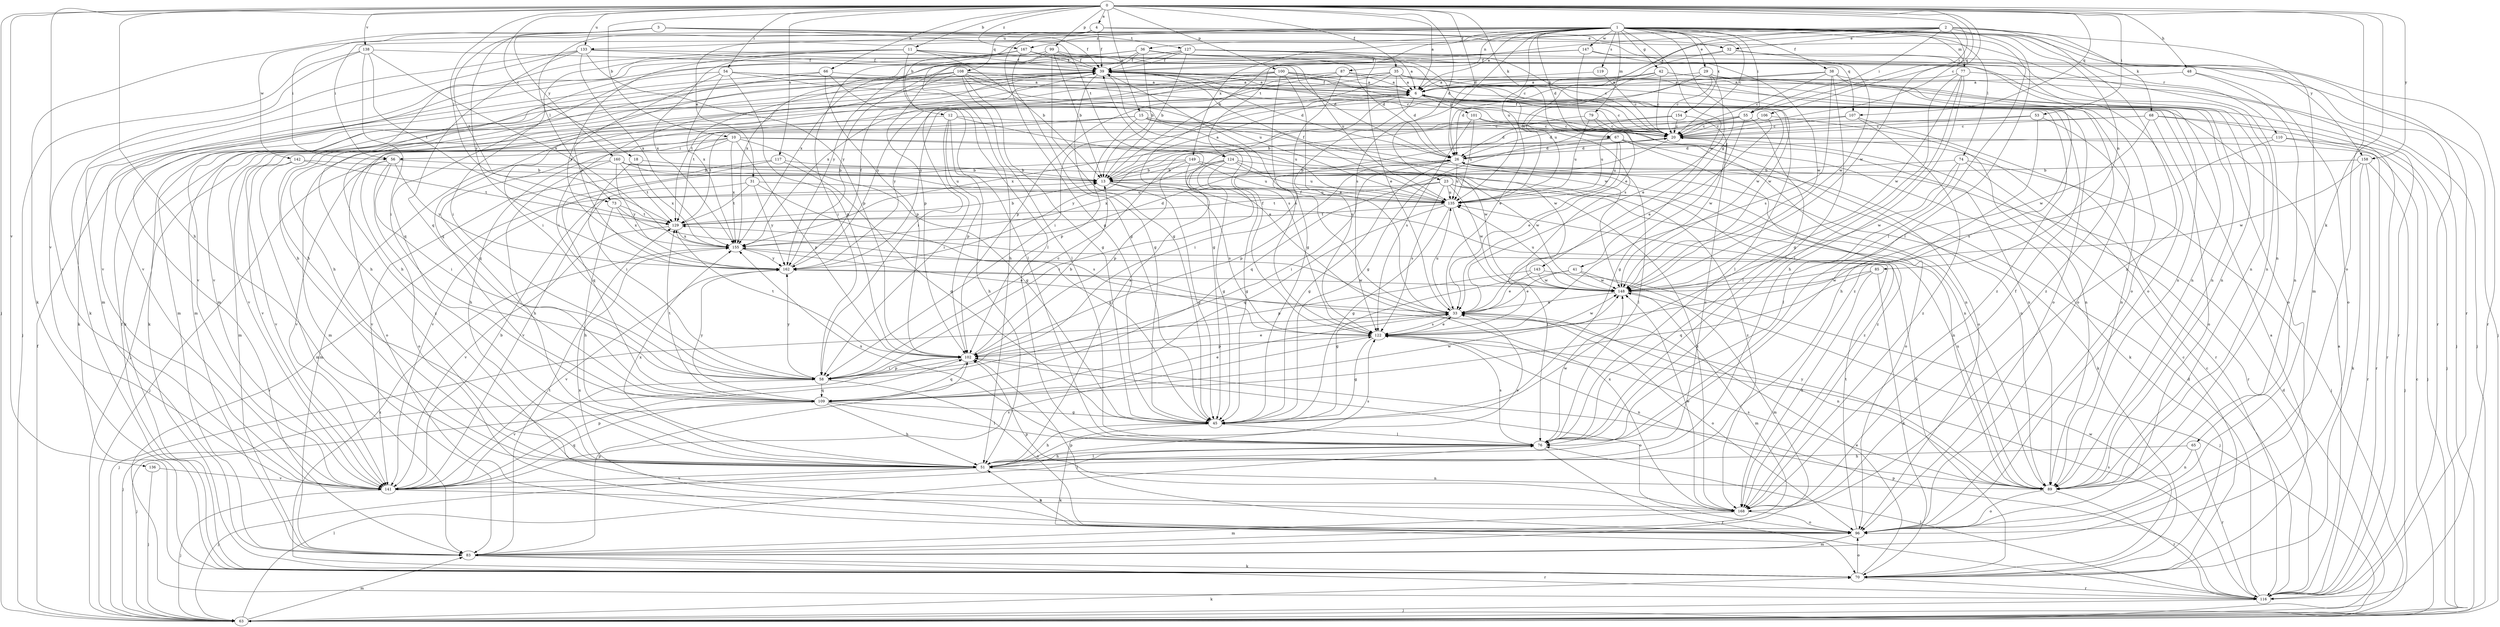 strict digraph  {
0;
1;
2;
3;
4;
6;
10;
11;
12;
13;
15;
18;
20;
23;
26;
29;
31;
32;
33;
35;
36;
38;
39;
41;
42;
45;
48;
51;
53;
54;
55;
56;
58;
63;
65;
66;
67;
68;
70;
73;
74;
76;
77;
79;
83;
85;
87;
89;
96;
99;
100;
101;
102;
106;
107;
108;
109;
110;
116;
117;
119;
122;
124;
127;
129;
133;
135;
136;
138;
141;
142;
143;
147;
148;
149;
154;
155;
158;
160;
162;
167;
168;
0 -> 4  [label=a];
0 -> 6  [label=a];
0 -> 10  [label=b];
0 -> 11  [label=b];
0 -> 15  [label=c];
0 -> 18  [label=c];
0 -> 20  [label=c];
0 -> 23  [label=d];
0 -> 26  [label=d];
0 -> 35  [label=f];
0 -> 48  [label=h];
0 -> 51  [label=h];
0 -> 53  [label=i];
0 -> 54  [label=i];
0 -> 55  [label=i];
0 -> 63  [label=j];
0 -> 65  [label=k];
0 -> 66  [label=k];
0 -> 67  [label=k];
0 -> 73  [label=l];
0 -> 96  [label=o];
0 -> 99  [label=p];
0 -> 100  [label=p];
0 -> 106  [label=q];
0 -> 107  [label=q];
0 -> 117  [label=s];
0 -> 133  [label=u];
0 -> 136  [label=v];
0 -> 138  [label=v];
0 -> 141  [label=v];
0 -> 158  [label=y];
0 -> 167  [label=z];
1 -> 6  [label=a];
1 -> 12  [label=b];
1 -> 20  [label=c];
1 -> 29  [label=e];
1 -> 36  [label=f];
1 -> 38  [label=f];
1 -> 41  [label=g];
1 -> 42  [label=g];
1 -> 55  [label=i];
1 -> 67  [label=k];
1 -> 73  [label=l];
1 -> 74  [label=l];
1 -> 76  [label=l];
1 -> 77  [label=m];
1 -> 79  [label=m];
1 -> 85  [label=n];
1 -> 87  [label=n];
1 -> 110  [label=r];
1 -> 116  [label=r];
1 -> 119  [label=s];
1 -> 122  [label=s];
1 -> 124  [label=t];
1 -> 133  [label=u];
1 -> 135  [label=u];
1 -> 142  [label=w];
1 -> 143  [label=w];
1 -> 147  [label=w];
1 -> 149  [label=x];
1 -> 154  [label=x];
1 -> 158  [label=y];
1 -> 167  [label=z];
2 -> 6  [label=a];
2 -> 13  [label=b];
2 -> 26  [label=d];
2 -> 31  [label=e];
2 -> 32  [label=e];
2 -> 55  [label=i];
2 -> 56  [label=i];
2 -> 68  [label=k];
2 -> 76  [label=l];
2 -> 83  [label=m];
2 -> 148  [label=w];
2 -> 168  [label=z];
3 -> 39  [label=f];
3 -> 56  [label=i];
3 -> 70  [label=k];
3 -> 107  [label=q];
3 -> 124  [label=t];
3 -> 127  [label=t];
3 -> 160  [label=y];
3 -> 162  [label=y];
4 -> 32  [label=e];
4 -> 39  [label=f];
4 -> 45  [label=g];
4 -> 89  [label=n];
4 -> 108  [label=q];
4 -> 129  [label=t];
6 -> 20  [label=c];
6 -> 33  [label=e];
6 -> 39  [label=f];
6 -> 63  [label=j];
6 -> 76  [label=l];
6 -> 101  [label=p];
6 -> 122  [label=s];
6 -> 129  [label=t];
6 -> 162  [label=y];
10 -> 45  [label=g];
10 -> 51  [label=h];
10 -> 56  [label=i];
10 -> 89  [label=n];
10 -> 96  [label=o];
10 -> 102  [label=p];
10 -> 148  [label=w];
10 -> 155  [label=x];
11 -> 13  [label=b];
11 -> 26  [label=d];
11 -> 39  [label=f];
11 -> 51  [label=h];
11 -> 58  [label=i];
11 -> 76  [label=l];
11 -> 135  [label=u];
11 -> 155  [label=x];
11 -> 162  [label=y];
12 -> 20  [label=c];
12 -> 33  [label=e];
12 -> 51  [label=h];
12 -> 58  [label=i];
12 -> 83  [label=m];
12 -> 102  [label=p];
13 -> 6  [label=a];
13 -> 45  [label=g];
13 -> 70  [label=k];
13 -> 122  [label=s];
13 -> 135  [label=u];
15 -> 20  [label=c];
15 -> 83  [label=m];
15 -> 89  [label=n];
15 -> 102  [label=p];
15 -> 109  [label=q];
15 -> 135  [label=u];
15 -> 148  [label=w];
15 -> 168  [label=z];
18 -> 13  [label=b];
18 -> 58  [label=i];
18 -> 155  [label=x];
20 -> 26  [label=d];
20 -> 39  [label=f];
20 -> 109  [label=q];
20 -> 141  [label=v];
23 -> 89  [label=n];
23 -> 116  [label=r];
23 -> 122  [label=s];
23 -> 129  [label=t];
23 -> 135  [label=u];
23 -> 148  [label=w];
23 -> 168  [label=z];
26 -> 13  [label=b];
26 -> 45  [label=g];
26 -> 58  [label=i];
26 -> 70  [label=k];
26 -> 76  [label=l];
26 -> 102  [label=p];
26 -> 135  [label=u];
29 -> 6  [label=a];
29 -> 20  [label=c];
29 -> 26  [label=d];
29 -> 33  [label=e];
29 -> 89  [label=n];
29 -> 96  [label=o];
31 -> 45  [label=g];
31 -> 129  [label=t];
31 -> 135  [label=u];
31 -> 141  [label=v];
31 -> 162  [label=y];
32 -> 39  [label=f];
32 -> 89  [label=n];
32 -> 135  [label=u];
32 -> 148  [label=w];
33 -> 39  [label=f];
33 -> 63  [label=j];
33 -> 89  [label=n];
33 -> 96  [label=o];
33 -> 122  [label=s];
33 -> 135  [label=u];
35 -> 6  [label=a];
35 -> 26  [label=d];
35 -> 45  [label=g];
35 -> 51  [label=h];
35 -> 89  [label=n];
35 -> 96  [label=o];
35 -> 148  [label=w];
35 -> 155  [label=x];
35 -> 162  [label=y];
36 -> 13  [label=b];
36 -> 26  [label=d];
36 -> 39  [label=f];
36 -> 63  [label=j];
36 -> 122  [label=s];
36 -> 141  [label=v];
36 -> 155  [label=x];
36 -> 162  [label=y];
38 -> 6  [label=a];
38 -> 20  [label=c];
38 -> 63  [label=j];
38 -> 76  [label=l];
38 -> 122  [label=s];
38 -> 162  [label=y];
38 -> 168  [label=z];
39 -> 6  [label=a];
39 -> 26  [label=d];
39 -> 45  [label=g];
39 -> 51  [label=h];
39 -> 70  [label=k];
39 -> 83  [label=m];
39 -> 96  [label=o];
39 -> 122  [label=s];
39 -> 141  [label=v];
41 -> 33  [label=e];
41 -> 45  [label=g];
41 -> 83  [label=m];
41 -> 148  [label=w];
42 -> 6  [label=a];
42 -> 20  [label=c];
42 -> 58  [label=i];
42 -> 89  [label=n];
42 -> 116  [label=r];
42 -> 135  [label=u];
45 -> 51  [label=h];
45 -> 70  [label=k];
45 -> 76  [label=l];
48 -> 6  [label=a];
48 -> 89  [label=n];
48 -> 96  [label=o];
51 -> 6  [label=a];
51 -> 20  [label=c];
51 -> 33  [label=e];
51 -> 63  [label=j];
51 -> 76  [label=l];
51 -> 89  [label=n];
51 -> 122  [label=s];
51 -> 141  [label=v];
51 -> 155  [label=x];
53 -> 20  [label=c];
53 -> 51  [label=h];
53 -> 58  [label=i];
53 -> 89  [label=n];
54 -> 6  [label=a];
54 -> 20  [label=c];
54 -> 102  [label=p];
54 -> 109  [label=q];
54 -> 148  [label=w];
54 -> 155  [label=x];
54 -> 162  [label=y];
55 -> 20  [label=c];
55 -> 26  [label=d];
55 -> 45  [label=g];
55 -> 76  [label=l];
55 -> 135  [label=u];
56 -> 13  [label=b];
56 -> 58  [label=i];
56 -> 63  [label=j];
56 -> 96  [label=o];
56 -> 141  [label=v];
56 -> 162  [label=y];
58 -> 20  [label=c];
58 -> 96  [label=o];
58 -> 102  [label=p];
58 -> 109  [label=q];
58 -> 141  [label=v];
58 -> 162  [label=y];
63 -> 20  [label=c];
63 -> 26  [label=d];
63 -> 39  [label=f];
63 -> 70  [label=k];
63 -> 76  [label=l];
63 -> 83  [label=m];
65 -> 51  [label=h];
65 -> 89  [label=n];
65 -> 116  [label=r];
66 -> 6  [label=a];
66 -> 51  [label=h];
66 -> 70  [label=k];
66 -> 76  [label=l];
66 -> 102  [label=p];
67 -> 26  [label=d];
67 -> 33  [label=e];
67 -> 70  [label=k];
67 -> 89  [label=n];
67 -> 135  [label=u];
67 -> 162  [label=y];
67 -> 168  [label=z];
68 -> 20  [label=c];
68 -> 63  [label=j];
68 -> 96  [label=o];
68 -> 116  [label=r];
68 -> 129  [label=t];
68 -> 148  [label=w];
70 -> 6  [label=a];
70 -> 20  [label=c];
70 -> 33  [label=e];
70 -> 39  [label=f];
70 -> 96  [label=o];
70 -> 116  [label=r];
70 -> 148  [label=w];
70 -> 155  [label=x];
73 -> 51  [label=h];
73 -> 122  [label=s];
73 -> 129  [label=t];
73 -> 155  [label=x];
74 -> 13  [label=b];
74 -> 63  [label=j];
74 -> 76  [label=l];
74 -> 116  [label=r];
74 -> 148  [label=w];
76 -> 51  [label=h];
76 -> 116  [label=r];
76 -> 122  [label=s];
76 -> 148  [label=w];
76 -> 155  [label=x];
77 -> 6  [label=a];
77 -> 45  [label=g];
77 -> 51  [label=h];
77 -> 63  [label=j];
77 -> 76  [label=l];
77 -> 148  [label=w];
79 -> 20  [label=c];
79 -> 26  [label=d];
79 -> 96  [label=o];
79 -> 135  [label=u];
83 -> 70  [label=k];
83 -> 102  [label=p];
83 -> 116  [label=r];
83 -> 129  [label=t];
85 -> 70  [label=k];
85 -> 109  [label=q];
85 -> 148  [label=w];
85 -> 168  [label=z];
87 -> 6  [label=a];
87 -> 45  [label=g];
87 -> 58  [label=i];
87 -> 89  [label=n];
87 -> 102  [label=p];
89 -> 96  [label=o];
89 -> 116  [label=r];
89 -> 122  [label=s];
89 -> 135  [label=u];
89 -> 162  [label=y];
96 -> 51  [label=h];
96 -> 83  [label=m];
96 -> 102  [label=p];
96 -> 129  [label=t];
96 -> 155  [label=x];
99 -> 13  [label=b];
99 -> 39  [label=f];
99 -> 45  [label=g];
99 -> 51  [label=h];
99 -> 83  [label=m];
99 -> 96  [label=o];
100 -> 6  [label=a];
100 -> 33  [label=e];
100 -> 58  [label=i];
100 -> 70  [label=k];
100 -> 122  [label=s];
100 -> 141  [label=v];
100 -> 148  [label=w];
100 -> 168  [label=z];
101 -> 20  [label=c];
101 -> 89  [label=n];
101 -> 122  [label=s];
101 -> 135  [label=u];
102 -> 13  [label=b];
102 -> 33  [label=e];
102 -> 58  [label=i];
102 -> 63  [label=j];
102 -> 96  [label=o];
102 -> 109  [label=q];
102 -> 129  [label=t];
106 -> 20  [label=c];
106 -> 33  [label=e];
106 -> 89  [label=n];
106 -> 155  [label=x];
107 -> 13  [label=b];
107 -> 20  [label=c];
107 -> 116  [label=r];
107 -> 168  [label=z];
108 -> 6  [label=a];
108 -> 20  [label=c];
108 -> 45  [label=g];
108 -> 58  [label=i];
108 -> 76  [label=l];
108 -> 83  [label=m];
108 -> 109  [label=q];
108 -> 129  [label=t];
108 -> 135  [label=u];
108 -> 168  [label=z];
109 -> 33  [label=e];
109 -> 45  [label=g];
109 -> 51  [label=h];
109 -> 63  [label=j];
109 -> 76  [label=l];
109 -> 129  [label=t];
109 -> 148  [label=w];
109 -> 162  [label=y];
110 -> 26  [label=d];
110 -> 63  [label=j];
110 -> 116  [label=r];
110 -> 122  [label=s];
116 -> 6  [label=a];
116 -> 20  [label=c];
116 -> 26  [label=d];
116 -> 63  [label=j];
116 -> 76  [label=l];
116 -> 102  [label=p];
116 -> 122  [label=s];
117 -> 13  [label=b];
117 -> 45  [label=g];
117 -> 109  [label=q];
117 -> 141  [label=v];
119 -> 6  [label=a];
119 -> 20  [label=c];
122 -> 33  [label=e];
122 -> 39  [label=f];
122 -> 45  [label=g];
122 -> 89  [label=n];
122 -> 102  [label=p];
122 -> 148  [label=w];
124 -> 13  [label=b];
124 -> 45  [label=g];
124 -> 58  [label=i];
124 -> 96  [label=o];
124 -> 135  [label=u];
124 -> 148  [label=w];
124 -> 155  [label=x];
127 -> 6  [label=a];
127 -> 13  [label=b];
127 -> 20  [label=c];
127 -> 33  [label=e];
127 -> 39  [label=f];
127 -> 102  [label=p];
127 -> 116  [label=r];
127 -> 155  [label=x];
129 -> 13  [label=b];
129 -> 141  [label=v];
129 -> 155  [label=x];
133 -> 39  [label=f];
133 -> 70  [label=k];
133 -> 83  [label=m];
133 -> 89  [label=n];
133 -> 102  [label=p];
133 -> 109  [label=q];
133 -> 155  [label=x];
135 -> 39  [label=f];
135 -> 45  [label=g];
135 -> 76  [label=l];
135 -> 109  [label=q];
135 -> 129  [label=t];
136 -> 63  [label=j];
136 -> 141  [label=v];
138 -> 39  [label=f];
138 -> 58  [label=i];
138 -> 63  [label=j];
138 -> 129  [label=t];
138 -> 141  [label=v];
138 -> 155  [label=x];
141 -> 13  [label=b];
141 -> 63  [label=j];
141 -> 76  [label=l];
141 -> 102  [label=p];
141 -> 109  [label=q];
141 -> 122  [label=s];
141 -> 168  [label=z];
142 -> 13  [label=b];
142 -> 83  [label=m];
142 -> 129  [label=t];
142 -> 141  [label=v];
143 -> 33  [label=e];
143 -> 63  [label=j];
143 -> 102  [label=p];
143 -> 148  [label=w];
147 -> 33  [label=e];
147 -> 39  [label=f];
147 -> 116  [label=r];
147 -> 148  [label=w];
147 -> 162  [label=y];
148 -> 33  [label=e];
148 -> 83  [label=m];
148 -> 135  [label=u];
149 -> 13  [label=b];
149 -> 45  [label=g];
149 -> 102  [label=p];
149 -> 135  [label=u];
149 -> 141  [label=v];
149 -> 168  [label=z];
154 -> 20  [label=c];
154 -> 45  [label=g];
154 -> 141  [label=v];
154 -> 148  [label=w];
155 -> 26  [label=d];
155 -> 33  [label=e];
155 -> 162  [label=y];
158 -> 13  [label=b];
158 -> 63  [label=j];
158 -> 70  [label=k];
158 -> 116  [label=r];
158 -> 148  [label=w];
160 -> 13  [label=b];
160 -> 51  [label=h];
160 -> 83  [label=m];
160 -> 129  [label=t];
160 -> 135  [label=u];
160 -> 162  [label=y];
160 -> 168  [label=z];
162 -> 39  [label=f];
162 -> 141  [label=v];
162 -> 148  [label=w];
167 -> 20  [label=c];
167 -> 39  [label=f];
167 -> 45  [label=g];
167 -> 51  [label=h];
167 -> 58  [label=i];
167 -> 96  [label=o];
167 -> 141  [label=v];
168 -> 39  [label=f];
168 -> 83  [label=m];
168 -> 96  [label=o];
168 -> 102  [label=p];
168 -> 148  [label=w];
168 -> 155  [label=x];
}
